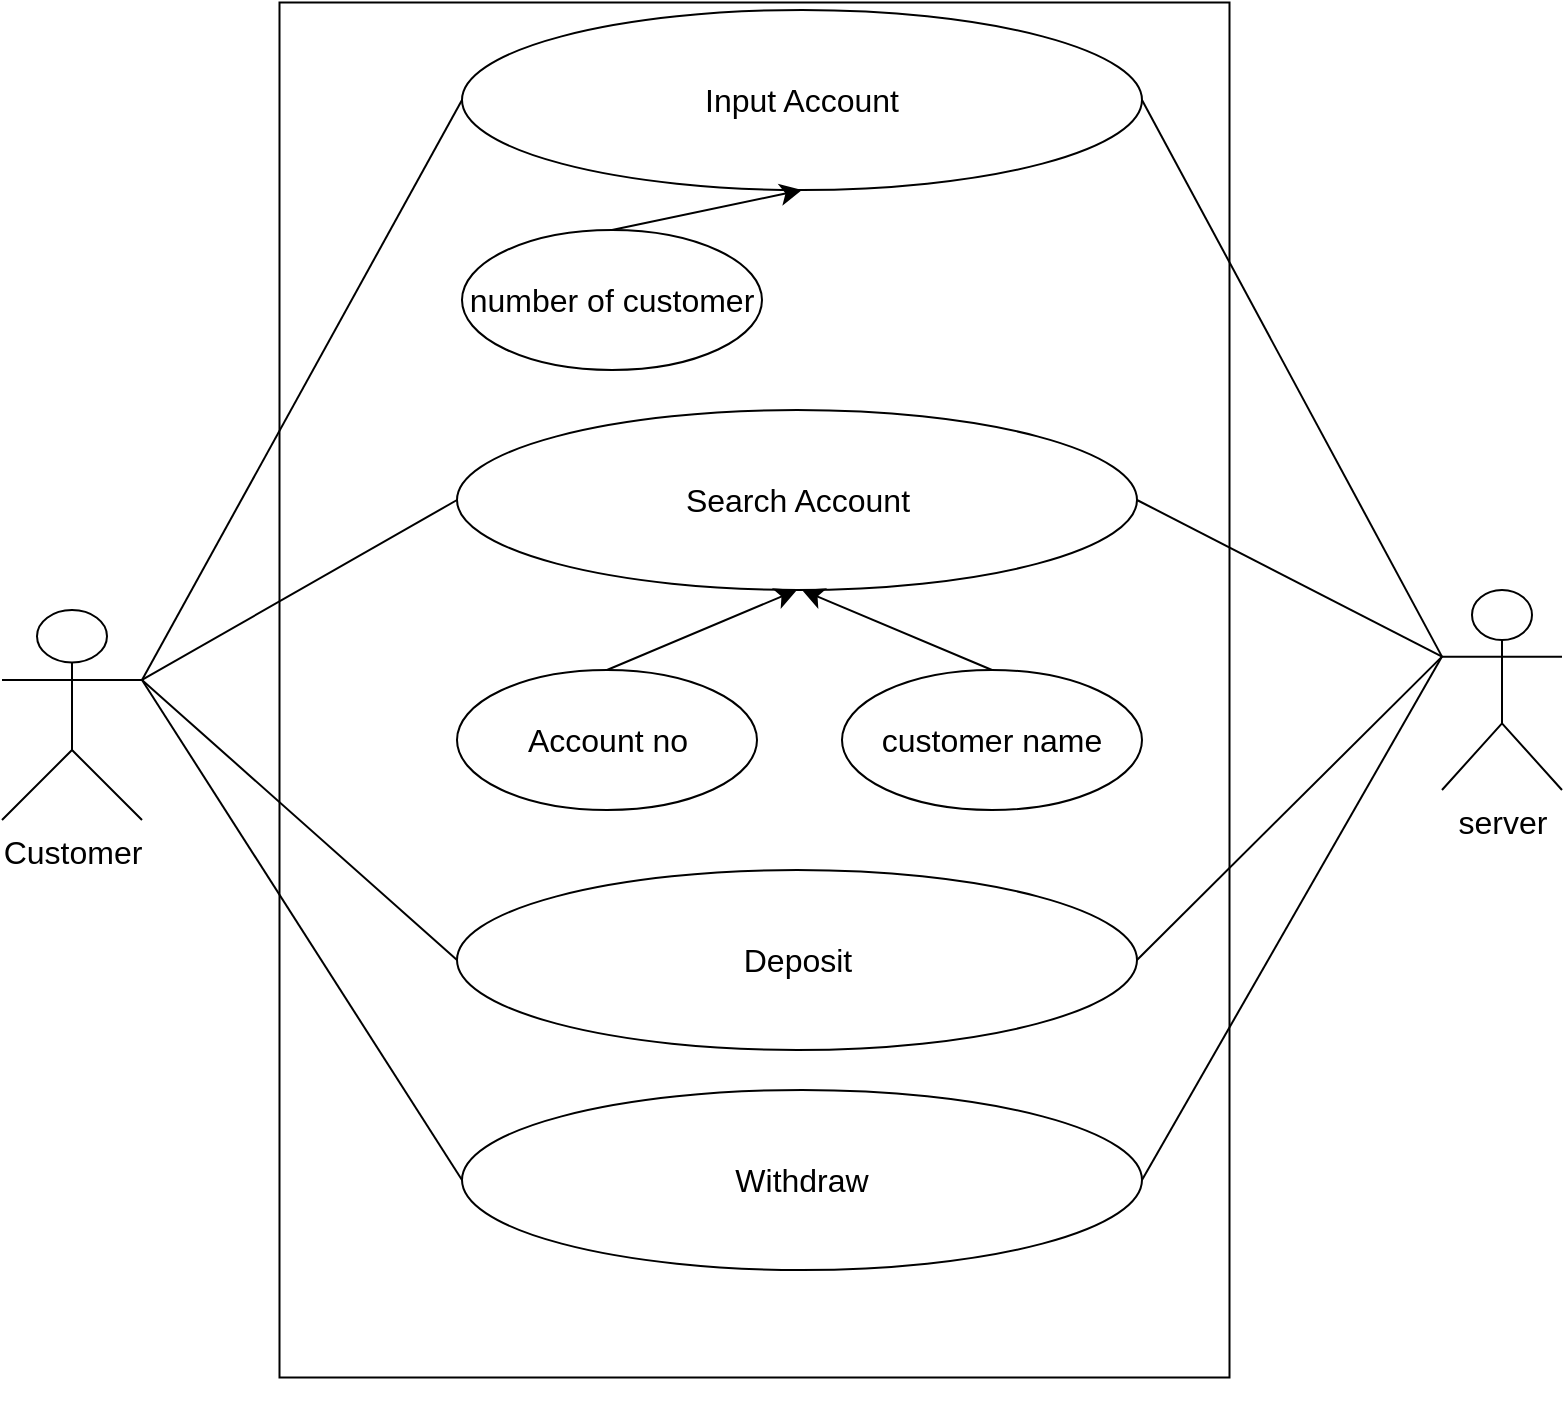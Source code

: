 <mxfile version="22.1.3" type="device">
  <diagram id="kgpKYQtTHZ0yAKxKKP6v" name="Page-1">
    <mxGraphModel dx="1095" dy="873" grid="1" gridSize="10" guides="1" tooltips="1" connect="1" arrows="1" fold="1" page="1" pageScale="1" pageWidth="850" pageHeight="1100" math="0" shadow="0">
      <root>
        <mxCell id="0" />
        <mxCell id="1" parent="0" />
        <mxCell id="NhK3ekOwg-1YRqnt7CMX-2" value="" style="rounded=0;whiteSpace=wrap;html=1;fontSize=16;rotation=90;" vertex="1" parent="1">
          <mxGeometry x="72.5" y="162.5" width="687.5" height="475" as="geometry" />
        </mxCell>
        <mxCell id="NhK3ekOwg-1YRqnt7CMX-3" value="Customer" style="shape=umlActor;verticalLabelPosition=bottom;verticalAlign=top;html=1;outlineConnect=0;fontSize=16;" vertex="1" parent="1">
          <mxGeometry x="40" y="360" width="70" height="105" as="geometry" />
        </mxCell>
        <mxCell id="NhK3ekOwg-1YRqnt7CMX-4" value="Input Account" style="ellipse;whiteSpace=wrap;html=1;fontSize=16;" vertex="1" parent="1">
          <mxGeometry x="270" y="60" width="340" height="90" as="geometry" />
        </mxCell>
        <mxCell id="NhK3ekOwg-1YRqnt7CMX-10" value="Search Account" style="ellipse;whiteSpace=wrap;html=1;fontSize=16;" vertex="1" parent="1">
          <mxGeometry x="267.5" y="260" width="340" height="90" as="geometry" />
        </mxCell>
        <mxCell id="NhK3ekOwg-1YRqnt7CMX-11" value="Deposit" style="ellipse;whiteSpace=wrap;html=1;fontSize=16;" vertex="1" parent="1">
          <mxGeometry x="267.5" y="490" width="340" height="90" as="geometry" />
        </mxCell>
        <mxCell id="NhK3ekOwg-1YRqnt7CMX-12" value="Withdraw" style="ellipse;whiteSpace=wrap;html=1;fontSize=16;" vertex="1" parent="1">
          <mxGeometry x="270" y="600" width="340" height="90" as="geometry" />
        </mxCell>
        <mxCell id="NhK3ekOwg-1YRqnt7CMX-14" value="number of customer" style="ellipse;whiteSpace=wrap;html=1;fontSize=16;" vertex="1" parent="1">
          <mxGeometry x="270" y="170" width="150" height="70" as="geometry" />
        </mxCell>
        <mxCell id="NhK3ekOwg-1YRqnt7CMX-16" value="Account no" style="ellipse;whiteSpace=wrap;html=1;fontSize=16;" vertex="1" parent="1">
          <mxGeometry x="267.5" y="390" width="150" height="70" as="geometry" />
        </mxCell>
        <mxCell id="NhK3ekOwg-1YRqnt7CMX-17" value="customer name" style="ellipse;whiteSpace=wrap;html=1;fontSize=16;" vertex="1" parent="1">
          <mxGeometry x="460" y="390" width="150" height="70" as="geometry" />
        </mxCell>
        <mxCell id="NhK3ekOwg-1YRqnt7CMX-18" style="edgeStyle=none;curved=1;rounded=0;orthogonalLoop=1;jettySize=auto;html=1;exitX=1;exitY=0.5;exitDx=0;exitDy=0;fontSize=12;startSize=8;endSize=8;" edge="1" parent="1" source="NhK3ekOwg-1YRqnt7CMX-2" target="NhK3ekOwg-1YRqnt7CMX-2">
          <mxGeometry relative="1" as="geometry" />
        </mxCell>
        <mxCell id="NhK3ekOwg-1YRqnt7CMX-19" value="" style="endArrow=classic;html=1;rounded=0;fontSize=12;startSize=8;endSize=8;curved=1;entryX=0.5;entryY=1;entryDx=0;entryDy=0;exitX=0.5;exitY=0;exitDx=0;exitDy=0;" edge="1" parent="1" source="NhK3ekOwg-1YRqnt7CMX-16" target="NhK3ekOwg-1YRqnt7CMX-10">
          <mxGeometry width="50" height="50" relative="1" as="geometry">
            <mxPoint x="390" y="460" as="sourcePoint" />
            <mxPoint x="440" y="410" as="targetPoint" />
          </mxGeometry>
        </mxCell>
        <mxCell id="NhK3ekOwg-1YRqnt7CMX-20" value="" style="endArrow=classic;html=1;rounded=0;fontSize=12;startSize=8;endSize=8;curved=1;exitX=0.5;exitY=0;exitDx=0;exitDy=0;" edge="1" parent="1" source="NhK3ekOwg-1YRqnt7CMX-17">
          <mxGeometry width="50" height="50" relative="1" as="geometry">
            <mxPoint x="390" y="460" as="sourcePoint" />
            <mxPoint x="440" y="350" as="targetPoint" />
          </mxGeometry>
        </mxCell>
        <mxCell id="NhK3ekOwg-1YRqnt7CMX-22" value="" style="endArrow=classic;html=1;rounded=0;fontSize=12;startSize=8;endSize=8;curved=1;entryX=0.5;entryY=1;entryDx=0;entryDy=0;exitX=0.5;exitY=0;exitDx=0;exitDy=0;" edge="1" parent="1" source="NhK3ekOwg-1YRqnt7CMX-14" target="NhK3ekOwg-1YRqnt7CMX-4">
          <mxGeometry width="50" height="50" relative="1" as="geometry">
            <mxPoint x="375" y="180" as="sourcePoint" />
            <mxPoint x="425" y="130" as="targetPoint" />
          </mxGeometry>
        </mxCell>
        <mxCell id="NhK3ekOwg-1YRqnt7CMX-23" value="server" style="shape=umlActor;verticalLabelPosition=bottom;verticalAlign=top;html=1;outlineConnect=0;fontSize=16;" vertex="1" parent="1">
          <mxGeometry x="760" y="350" width="60" height="100" as="geometry" />
        </mxCell>
        <mxCell id="NhK3ekOwg-1YRqnt7CMX-24" value="" style="endArrow=none;html=1;rounded=0;fontSize=12;startSize=8;endSize=8;curved=1;exitX=1;exitY=0.333;exitDx=0;exitDy=0;exitPerimeter=0;entryX=0;entryY=0.5;entryDx=0;entryDy=0;" edge="1" parent="1" source="NhK3ekOwg-1YRqnt7CMX-3" target="NhK3ekOwg-1YRqnt7CMX-4">
          <mxGeometry width="50" height="50" relative="1" as="geometry">
            <mxPoint x="120" y="410" as="sourcePoint" />
            <mxPoint x="170" y="360" as="targetPoint" />
          </mxGeometry>
        </mxCell>
        <mxCell id="NhK3ekOwg-1YRqnt7CMX-25" value="" style="endArrow=none;html=1;rounded=0;fontSize=12;startSize=8;endSize=8;curved=1;entryX=0;entryY=0.5;entryDx=0;entryDy=0;exitX=1;exitY=0.333;exitDx=0;exitDy=0;exitPerimeter=0;" edge="1" parent="1" source="NhK3ekOwg-1YRqnt7CMX-3" target="NhK3ekOwg-1YRqnt7CMX-10">
          <mxGeometry width="50" height="50" relative="1" as="geometry">
            <mxPoint x="110" y="390" as="sourcePoint" />
            <mxPoint x="280" y="115" as="targetPoint" />
          </mxGeometry>
        </mxCell>
        <mxCell id="NhK3ekOwg-1YRqnt7CMX-27" value="" style="endArrow=none;html=1;rounded=0;fontSize=12;startSize=8;endSize=8;curved=1;entryX=0;entryY=0.5;entryDx=0;entryDy=0;exitX=1;exitY=0.333;exitDx=0;exitDy=0;exitPerimeter=0;" edge="1" parent="1" source="NhK3ekOwg-1YRqnt7CMX-3" target="NhK3ekOwg-1YRqnt7CMX-11">
          <mxGeometry width="50" height="50" relative="1" as="geometry">
            <mxPoint x="120" y="400" as="sourcePoint" />
            <mxPoint x="278" y="315" as="targetPoint" />
          </mxGeometry>
        </mxCell>
        <mxCell id="NhK3ekOwg-1YRqnt7CMX-29" value="" style="endArrow=none;html=1;rounded=0;fontSize=12;startSize=8;endSize=8;curved=1;entryX=0;entryY=0.5;entryDx=0;entryDy=0;exitX=1;exitY=0.333;exitDx=0;exitDy=0;exitPerimeter=0;" edge="1" parent="1" source="NhK3ekOwg-1YRqnt7CMX-3" target="NhK3ekOwg-1YRqnt7CMX-12">
          <mxGeometry width="50" height="50" relative="1" as="geometry">
            <mxPoint x="98.75" y="421.25" as="sourcePoint" />
            <mxPoint x="256.75" y="561.25" as="targetPoint" />
          </mxGeometry>
        </mxCell>
        <mxCell id="NhK3ekOwg-1YRqnt7CMX-31" value="" style="endArrow=none;html=1;rounded=0;fontSize=12;startSize=8;endSize=8;curved=1;exitX=0;exitY=0.333;exitDx=0;exitDy=0;exitPerimeter=0;entryX=1;entryY=0.5;entryDx=0;entryDy=0;" edge="1" parent="1" source="NhK3ekOwg-1YRqnt7CMX-23" target="NhK3ekOwg-1YRqnt7CMX-4">
          <mxGeometry width="50" height="50" relative="1" as="geometry">
            <mxPoint x="710" y="420" as="sourcePoint" />
            <mxPoint x="870" y="130" as="targetPoint" />
          </mxGeometry>
        </mxCell>
        <mxCell id="NhK3ekOwg-1YRqnt7CMX-32" value="" style="endArrow=none;html=1;rounded=0;fontSize=12;startSize=8;endSize=8;curved=1;exitX=0;exitY=0.333;exitDx=0;exitDy=0;exitPerimeter=0;entryX=1;entryY=0.5;entryDx=0;entryDy=0;" edge="1" parent="1" source="NhK3ekOwg-1YRqnt7CMX-23" target="NhK3ekOwg-1YRqnt7CMX-10">
          <mxGeometry width="50" height="50" relative="1" as="geometry">
            <mxPoint x="770" y="393" as="sourcePoint" />
            <mxPoint x="620" y="115" as="targetPoint" />
          </mxGeometry>
        </mxCell>
        <mxCell id="NhK3ekOwg-1YRqnt7CMX-33" value="" style="endArrow=none;html=1;rounded=0;fontSize=12;startSize=8;endSize=8;curved=1;exitX=0;exitY=0.333;exitDx=0;exitDy=0;exitPerimeter=0;entryX=1;entryY=0.5;entryDx=0;entryDy=0;" edge="1" parent="1" source="NhK3ekOwg-1YRqnt7CMX-23" target="NhK3ekOwg-1YRqnt7CMX-11">
          <mxGeometry width="50" height="50" relative="1" as="geometry">
            <mxPoint x="780" y="403" as="sourcePoint" />
            <mxPoint x="630" y="125" as="targetPoint" />
          </mxGeometry>
        </mxCell>
        <mxCell id="NhK3ekOwg-1YRqnt7CMX-34" value="" style="endArrow=none;html=1;rounded=0;fontSize=12;startSize=8;endSize=8;curved=1;exitX=0;exitY=0.333;exitDx=0;exitDy=0;exitPerimeter=0;entryX=1;entryY=0.5;entryDx=0;entryDy=0;" edge="1" parent="1" source="NhK3ekOwg-1YRqnt7CMX-23" target="NhK3ekOwg-1YRqnt7CMX-12">
          <mxGeometry width="50" height="50" relative="1" as="geometry">
            <mxPoint x="770" y="393" as="sourcePoint" />
            <mxPoint x="618" y="545" as="targetPoint" />
          </mxGeometry>
        </mxCell>
      </root>
    </mxGraphModel>
  </diagram>
</mxfile>
